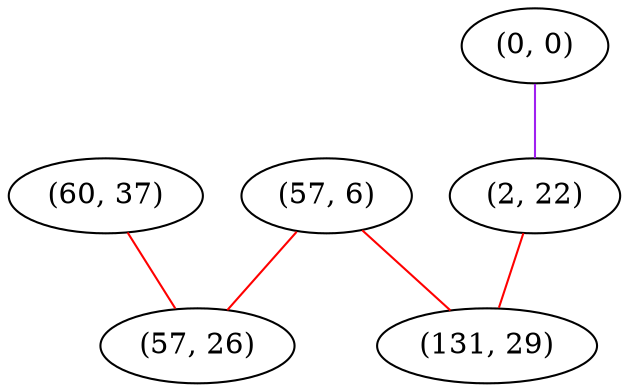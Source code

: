 graph "" {
"(60, 37)";
"(0, 0)";
"(57, 6)";
"(57, 26)";
"(2, 22)";
"(131, 29)";
"(60, 37)" -- "(57, 26)"  [color=red, key=0, weight=1];
"(0, 0)" -- "(2, 22)"  [color=purple, key=0, weight=4];
"(57, 6)" -- "(57, 26)"  [color=red, key=0, weight=1];
"(57, 6)" -- "(131, 29)"  [color=red, key=0, weight=1];
"(2, 22)" -- "(131, 29)"  [color=red, key=0, weight=1];
}
